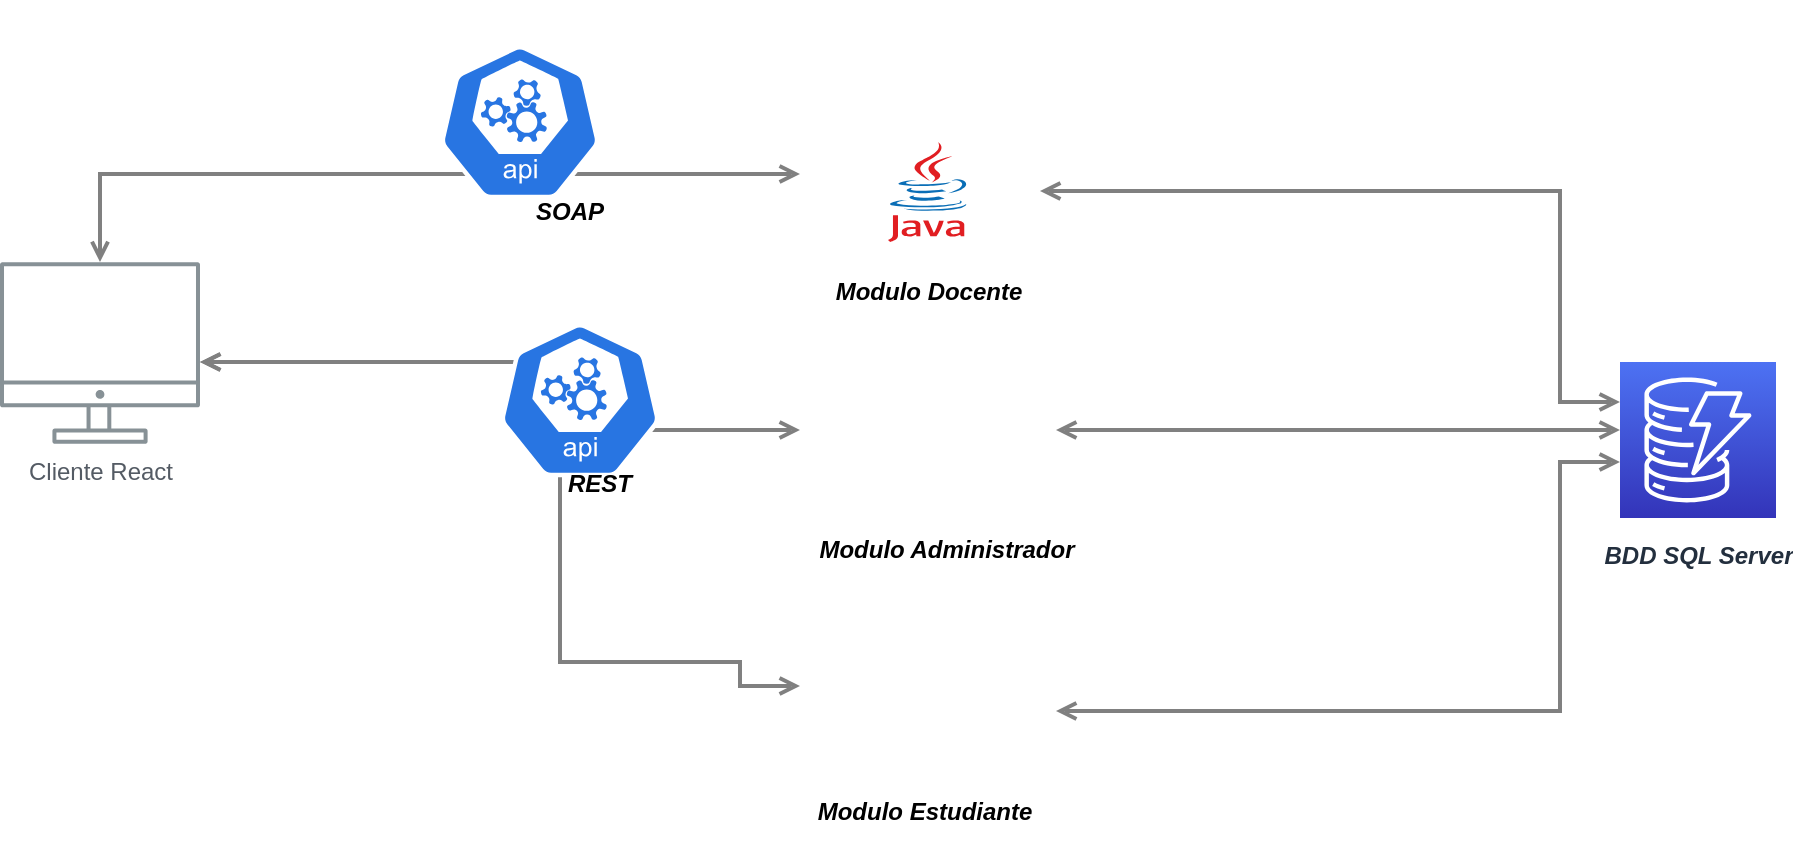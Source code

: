 <mxfile version="13.9.9" type="device"><diagram id="Ht1M8jgEwFfnCIfOTk4-" name="Page-1"><mxGraphModel dx="1422" dy="762" grid="1" gridSize="10" guides="1" tooltips="1" connect="1" arrows="1" fold="1" page="1" pageScale="1" pageWidth="1169" pageHeight="827" math="0" shadow="0"><root><mxCell id="0"/><mxCell id="1" parent="0"/><mxCell id="UEzPUAAOIrF-is8g5C7q-127" style="edgeStyle=orthogonalEdgeStyle;rounded=0;orthogonalLoop=1;jettySize=auto;html=1;startArrow=open;startFill=0;endArrow=open;endFill=0;strokeWidth=2;strokeColor=#808080;" parent="1" source="UEzPUAAOIrF-is8g5C7q-109" target="bVvyNjad9fKu8ZBYRdgQ-8" edge="1"><mxGeometry relative="1" as="geometry"><Array as="points"><mxPoint x="390" y="270"/><mxPoint x="390" y="304"/></Array><mxPoint x="260.285" y="281.5" as="sourcePoint"/><mxPoint x="490" y="278" as="targetPoint"/></mxGeometry></mxCell><mxCell id="UEzPUAAOIrF-is8g5C7q-132" style="edgeStyle=orthogonalEdgeStyle;rounded=0;orthogonalLoop=1;jettySize=auto;html=1;startArrow=open;startFill=0;endArrow=open;endFill=0;strokeWidth=2;strokeColor=#808080;exitX=1;exitY=0.5;exitDx=0;exitDy=0;" parent="1" source="bVvyNjad9fKu8ZBYRdgQ-8" target="UEzPUAAOIrF-is8g5C7q-119" edge="1"><mxGeometry relative="1" as="geometry"><Array as="points"><mxPoint x="770" y="304"/><mxPoint x="770" y="304"/></Array><mxPoint x="658.5" y="372" as="sourcePoint"/></mxGeometry></mxCell><mxCell id="UEzPUAAOIrF-is8g5C7q-109" value="Cliente React" style="outlineConnect=0;gradientColor=none;fontColor=#545B64;strokeColor=none;fillColor=#879196;dashed=0;verticalLabelPosition=bottom;verticalAlign=top;align=center;html=1;fontSize=12;fontStyle=0;aspect=fixed;shape=mxgraph.aws4.illustration_desktop;pointerEvents=1;labelBackgroundColor=#ffffff;" parent="1" vertex="1"><mxGeometry x="100" y="220" width="100" height="91" as="geometry"/></mxCell><mxCell id="UEzPUAAOIrF-is8g5C7q-119" value="&lt;b&gt;&lt;i&gt;BDD SQL Server&lt;/i&gt;&lt;/b&gt;" style="outlineConnect=0;fontColor=#232F3E;gradientColor=#4D72F3;gradientDirection=north;fillColor=#3334B9;strokeColor=#ffffff;dashed=0;verticalLabelPosition=bottom;verticalAlign=top;align=center;html=1;fontSize=12;fontStyle=0;aspect=fixed;shape=mxgraph.aws4.resourceIcon;resIcon=mxgraph.aws4.dynamodb;labelBackgroundColor=#ffffff;spacingTop=5;" parent="1" vertex="1"><mxGeometry x="910.0" y="270" width="78" height="78" as="geometry"/></mxCell><mxCell id="bVvyNjad9fKu8ZBYRdgQ-3" value="" style="dashed=0;outlineConnect=0;html=1;align=center;labelPosition=center;verticalLabelPosition=bottom;verticalAlign=top;shape=mxgraph.weblogos.java" parent="1" vertex="1"><mxGeometry x="544" y="160" width="40" height="50" as="geometry"/></mxCell><mxCell id="bVvyNjad9fKu8ZBYRdgQ-4" value="" style="shape=image;html=1;verticalAlign=top;verticalLabelPosition=bottom;labelBackgroundColor=#ffffff;imageAspect=0;aspect=fixed;image=https://cdn0.iconfinder.com/data/icons/e-learning-coding-tutorial-badge-icons/96/Coding_Icons_-_LINE-11-128.png" parent="1" vertex="1"><mxGeometry x="540" y="290" width="50" height="50" as="geometry"/></mxCell><mxCell id="bVvyNjad9fKu8ZBYRdgQ-5" value="" style="shape=image;html=1;verticalAlign=top;verticalLabelPosition=bottom;labelBackgroundColor=#ffffff;imageAspect=0;aspect=fixed;image=https://cdn4.iconfinder.com/data/icons/logos-3/600/React.js_logo-128.png" parent="1" vertex="1"><mxGeometry x="120" y="220" width="60" height="60" as="geometry"/></mxCell><mxCell id="bVvyNjad9fKu8ZBYRdgQ-7" value="" style="shape=image;html=1;verticalAlign=top;verticalLabelPosition=bottom;labelBackgroundColor=#ffffff;imageAspect=0;aspect=fixed;image=https://cdn0.iconfinder.com/data/icons/ikooni-outline-free-basic/128/free-11-128.png" parent="1" vertex="1"><mxGeometry x="500" y="112" width="128" height="128" as="geometry"/></mxCell><mxCell id="bVvyNjad9fKu8ZBYRdgQ-8" value="" style="shape=image;html=1;verticalAlign=top;verticalLabelPosition=bottom;labelBackgroundColor=#ffffff;imageAspect=0;aspect=fixed;image=https://cdn0.iconfinder.com/data/icons/ikooni-outline-free-basic/128/free-11-128.png" parent="1" vertex="1"><mxGeometry x="500" y="240" width="128" height="128" as="geometry"/></mxCell><mxCell id="bVvyNjad9fKu8ZBYRdgQ-9" value="" style="shape=image;html=1;verticalAlign=top;verticalLabelPosition=bottom;labelBackgroundColor=#ffffff;imageAspect=0;aspect=fixed;image=https://cdn0.iconfinder.com/data/icons/ikooni-outline-free-basic/128/free-11-128.png" parent="1" vertex="1"><mxGeometry x="500" y="368" width="128" height="128" as="geometry"/></mxCell><mxCell id="bVvyNjad9fKu8ZBYRdgQ-11" value="" style="shape=image;html=1;verticalAlign=top;verticalLabelPosition=bottom;labelBackgroundColor=#ffffff;imageAspect=0;aspect=fixed;image=https://cdn0.iconfinder.com/data/icons/e-learning-coding-tutorial-badge-icons/96/Coding_Icons_-_LINE-11-128.png" parent="1" vertex="1"><mxGeometry x="540" y="420" width="50" height="50" as="geometry"/></mxCell><mxCell id="bVvyNjad9fKu8ZBYRdgQ-12" style="edgeStyle=orthogonalEdgeStyle;rounded=0;orthogonalLoop=1;jettySize=auto;html=1;startArrow=open;startFill=0;endArrow=open;endFill=0;strokeWidth=2;strokeColor=#808080;entryX=0;entryY=0.5;entryDx=0;entryDy=0;" parent="1" source="UEzPUAAOIrF-is8g5C7q-109" target="bVvyNjad9fKu8ZBYRdgQ-9" edge="1"><mxGeometry relative="1" as="geometry"><Array as="points"><mxPoint x="380" y="270"/><mxPoint x="380" y="420"/><mxPoint x="470" y="420"/><mxPoint x="470" y="432"/></Array><mxPoint x="210" y="270" as="sourcePoint"/><mxPoint x="510" y="314" as="targetPoint"/></mxGeometry></mxCell><mxCell id="bVvyNjad9fKu8ZBYRdgQ-13" style="edgeStyle=orthogonalEdgeStyle;rounded=0;orthogonalLoop=1;jettySize=auto;html=1;startArrow=open;startFill=0;endArrow=open;endFill=0;strokeWidth=2;strokeColor=#808080;" parent="1" source="UEzPUAAOIrF-is8g5C7q-109" edge="1"><mxGeometry relative="1" as="geometry"><Array as="points"><mxPoint x="150" y="176"/></Array><mxPoint x="220" y="280" as="sourcePoint"/><mxPoint x="500" y="176" as="targetPoint"/></mxGeometry></mxCell><mxCell id="bVvyNjad9fKu8ZBYRdgQ-15" value="&lt;b&gt;&lt;i&gt;Modulo Administrador&lt;/i&gt;&lt;/b&gt;" style="text;html=1;strokeColor=none;fillColor=none;align=center;verticalAlign=middle;whiteSpace=wrap;rounded=0;" parent="1" vertex="1"><mxGeometry x="507" y="348" width="133" height="32" as="geometry"/></mxCell><mxCell id="bVvyNjad9fKu8ZBYRdgQ-17" value="&lt;b&gt;&lt;i&gt;Modulo Estudiante&lt;/i&gt;&lt;/b&gt;" style="text;html=1;strokeColor=none;fillColor=none;align=center;verticalAlign=middle;whiteSpace=wrap;rounded=0;" parent="1" vertex="1"><mxGeometry x="497" y="480" width="131" height="30" as="geometry"/></mxCell><mxCell id="bVvyNjad9fKu8ZBYRdgQ-18" value="&lt;b&gt;&lt;i&gt;Modulo Docente&lt;/i&gt;&lt;/b&gt;" style="text;html=1;strokeColor=none;fillColor=none;align=center;verticalAlign=middle;whiteSpace=wrap;rounded=0;" parent="1" vertex="1"><mxGeometry x="498.5" y="220" width="131" height="30" as="geometry"/></mxCell><mxCell id="bVvyNjad9fKu8ZBYRdgQ-19" value="" style="html=1;dashed=0;whitespace=wrap;fillColor=#2875E2;strokeColor=#ffffff;points=[[0.005,0.63,0],[0.1,0.2,0],[0.9,0.2,0],[0.5,0,0],[0.995,0.63,0],[0.72,0.99,0],[0.5,1,0],[0.28,0.99,0]];shape=mxgraph.kubernetes.icon;prIcon=api" parent="1" vertex="1"><mxGeometry x="320" y="90" width="80" height="120" as="geometry"/></mxCell><mxCell id="bVvyNjad9fKu8ZBYRdgQ-20" style="edgeStyle=orthogonalEdgeStyle;rounded=0;orthogonalLoop=1;jettySize=auto;html=1;startArrow=open;startFill=0;endArrow=open;endFill=0;strokeWidth=2;strokeColor=#808080;exitX=1;exitY=0.5;exitDx=0;exitDy=0;" parent="1" target="UEzPUAAOIrF-is8g5C7q-119" edge="1"><mxGeometry relative="1" as="geometry"><Array as="points"><mxPoint x="880" y="445"/><mxPoint x="880" y="320"/></Array><mxPoint x="628" y="444.5" as="sourcePoint"/><mxPoint x="910" y="444.5" as="targetPoint"/></mxGeometry></mxCell><mxCell id="bVvyNjad9fKu8ZBYRdgQ-21" style="edgeStyle=orthogonalEdgeStyle;rounded=0;orthogonalLoop=1;jettySize=auto;html=1;startArrow=open;startFill=0;endArrow=open;endFill=0;strokeWidth=2;strokeColor=#808080;exitX=1;exitY=0.5;exitDx=0;exitDy=0;" parent="1" target="UEzPUAAOIrF-is8g5C7q-119" edge="1"><mxGeometry relative="1" as="geometry"><Array as="points"><mxPoint x="880" y="185"/><mxPoint x="880" y="290"/></Array><mxPoint x="620" y="184.5" as="sourcePoint"/><mxPoint x="902" y="184.5" as="targetPoint"/></mxGeometry></mxCell><mxCell id="8g-hMu_HtQOQ9j8J0VUJ-5" value="&lt;b&gt;&lt;i&gt;SOAP&lt;/i&gt;&lt;/b&gt;" style="text;html=1;strokeColor=none;fillColor=none;align=center;verticalAlign=middle;whiteSpace=wrap;rounded=0;" vertex="1" parent="1"><mxGeometry x="360" y="180" width="50" height="30" as="geometry"/></mxCell><mxCell id="8g-hMu_HtQOQ9j8J0VUJ-6" value="" style="html=1;dashed=0;whitespace=wrap;fillColor=#2875E2;strokeColor=#ffffff;points=[[0.005,0.63,0],[0.1,0.2,0],[0.9,0.2,0],[0.5,0,0],[0.995,0.63,0],[0.72,0.99,0],[0.5,1,0],[0.28,0.99,0]];shape=mxgraph.kubernetes.icon;prIcon=api" vertex="1" parent="1"><mxGeometry x="350" y="230" width="80" height="118" as="geometry"/></mxCell><mxCell id="8g-hMu_HtQOQ9j8J0VUJ-8" value="&lt;b&gt;&lt;i&gt;REST&lt;/i&gt;&lt;/b&gt;" style="text;html=1;strokeColor=none;fillColor=none;align=center;verticalAlign=middle;whiteSpace=wrap;rounded=0;" vertex="1" parent="1"><mxGeometry x="370" y="311" width="60" height="40" as="geometry"/></mxCell></root></mxGraphModel></diagram></mxfile>